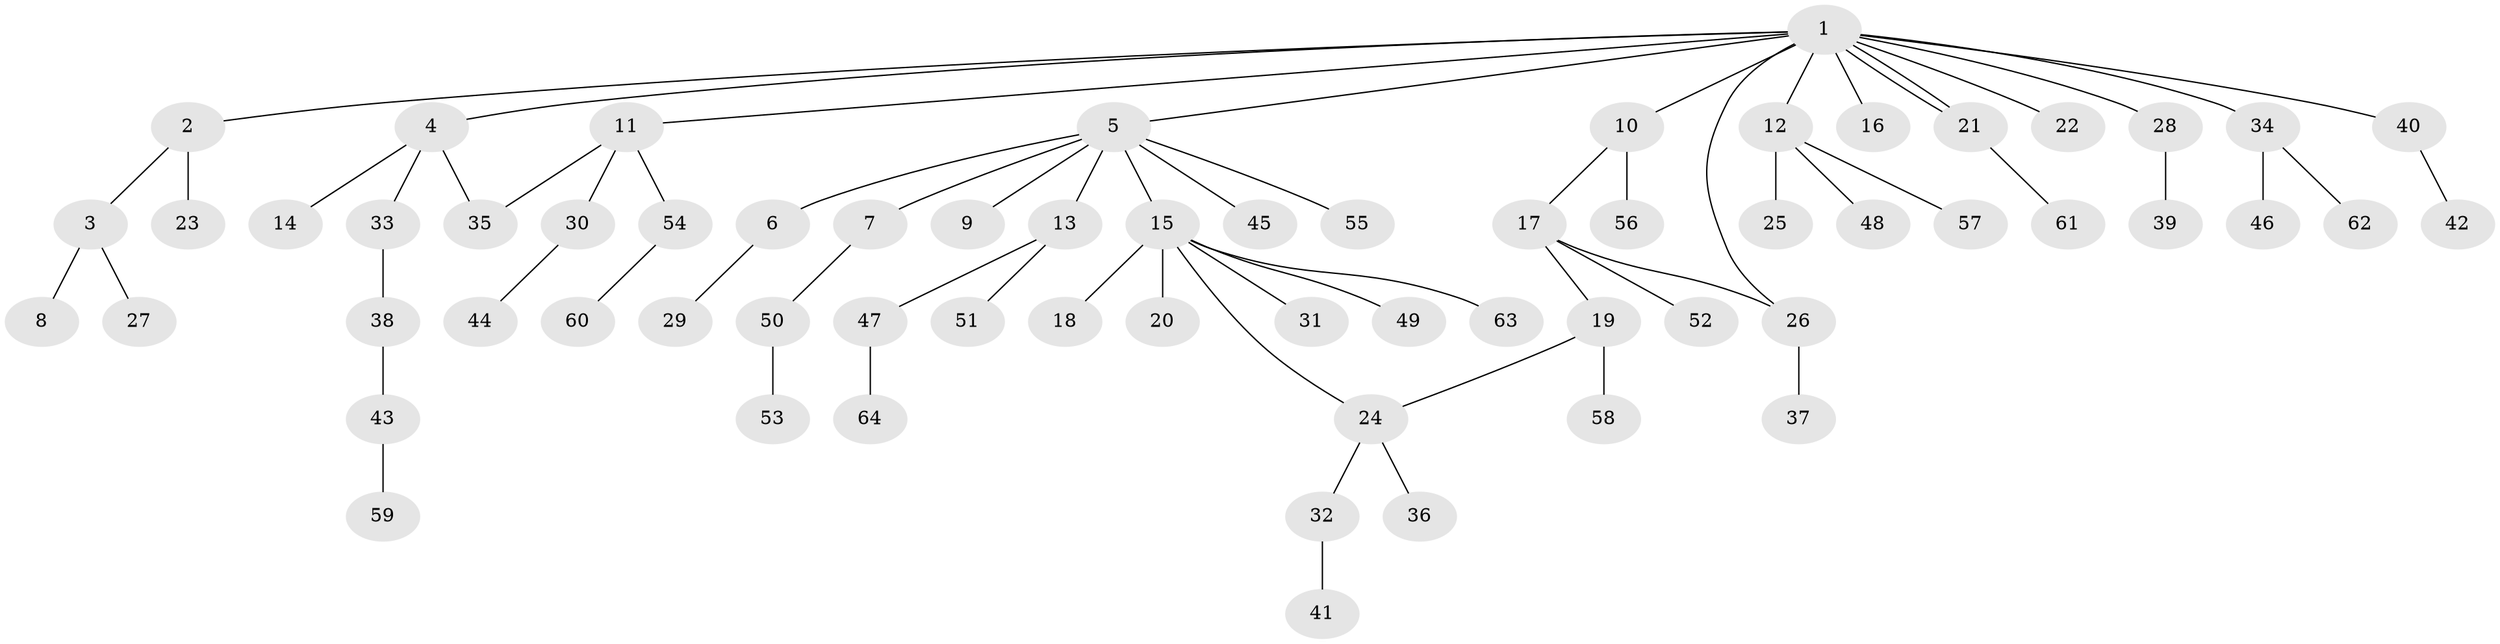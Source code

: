 // Generated by graph-tools (version 1.1) at 2025/11/02/27/25 16:11:13]
// undirected, 64 vertices, 67 edges
graph export_dot {
graph [start="1"]
  node [color=gray90,style=filled];
  1;
  2;
  3;
  4;
  5;
  6;
  7;
  8;
  9;
  10;
  11;
  12;
  13;
  14;
  15;
  16;
  17;
  18;
  19;
  20;
  21;
  22;
  23;
  24;
  25;
  26;
  27;
  28;
  29;
  30;
  31;
  32;
  33;
  34;
  35;
  36;
  37;
  38;
  39;
  40;
  41;
  42;
  43;
  44;
  45;
  46;
  47;
  48;
  49;
  50;
  51;
  52;
  53;
  54;
  55;
  56;
  57;
  58;
  59;
  60;
  61;
  62;
  63;
  64;
  1 -- 2;
  1 -- 4;
  1 -- 5;
  1 -- 10;
  1 -- 11;
  1 -- 12;
  1 -- 16;
  1 -- 21;
  1 -- 21;
  1 -- 22;
  1 -- 26;
  1 -- 28;
  1 -- 34;
  1 -- 40;
  2 -- 3;
  2 -- 23;
  3 -- 8;
  3 -- 27;
  4 -- 14;
  4 -- 33;
  4 -- 35;
  5 -- 6;
  5 -- 7;
  5 -- 9;
  5 -- 13;
  5 -- 15;
  5 -- 45;
  5 -- 55;
  6 -- 29;
  7 -- 50;
  10 -- 17;
  10 -- 56;
  11 -- 30;
  11 -- 35;
  11 -- 54;
  12 -- 25;
  12 -- 48;
  12 -- 57;
  13 -- 47;
  13 -- 51;
  15 -- 18;
  15 -- 20;
  15 -- 24;
  15 -- 31;
  15 -- 49;
  15 -- 63;
  17 -- 19;
  17 -- 26;
  17 -- 52;
  19 -- 24;
  19 -- 58;
  21 -- 61;
  24 -- 32;
  24 -- 36;
  26 -- 37;
  28 -- 39;
  30 -- 44;
  32 -- 41;
  33 -- 38;
  34 -- 46;
  34 -- 62;
  38 -- 43;
  40 -- 42;
  43 -- 59;
  47 -- 64;
  50 -- 53;
  54 -- 60;
}
